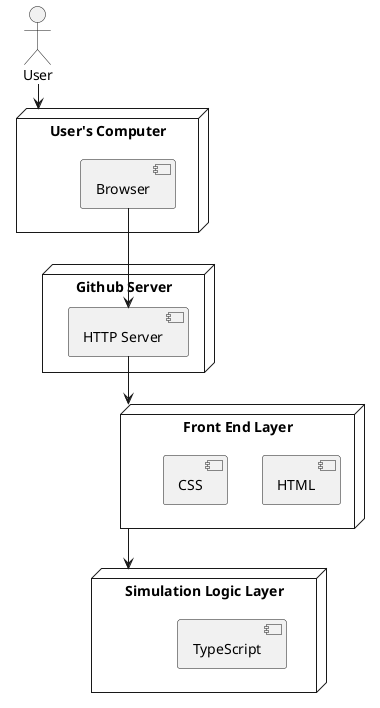 @startuml

actor User

node "User's Computer" as PC {
	[Browser] as browser
}

node "Github Server" as WS {
	[HTTP Server] as http
}

node "Front End Layer" as FE {
	[HTML] as html
	[CSS] as css
}

node "Simulation Logic Layer" as LG {
	[TypeScript] as ts
}

User --> PC
browser --> http
http --> FE
FE --> LG

@enduml